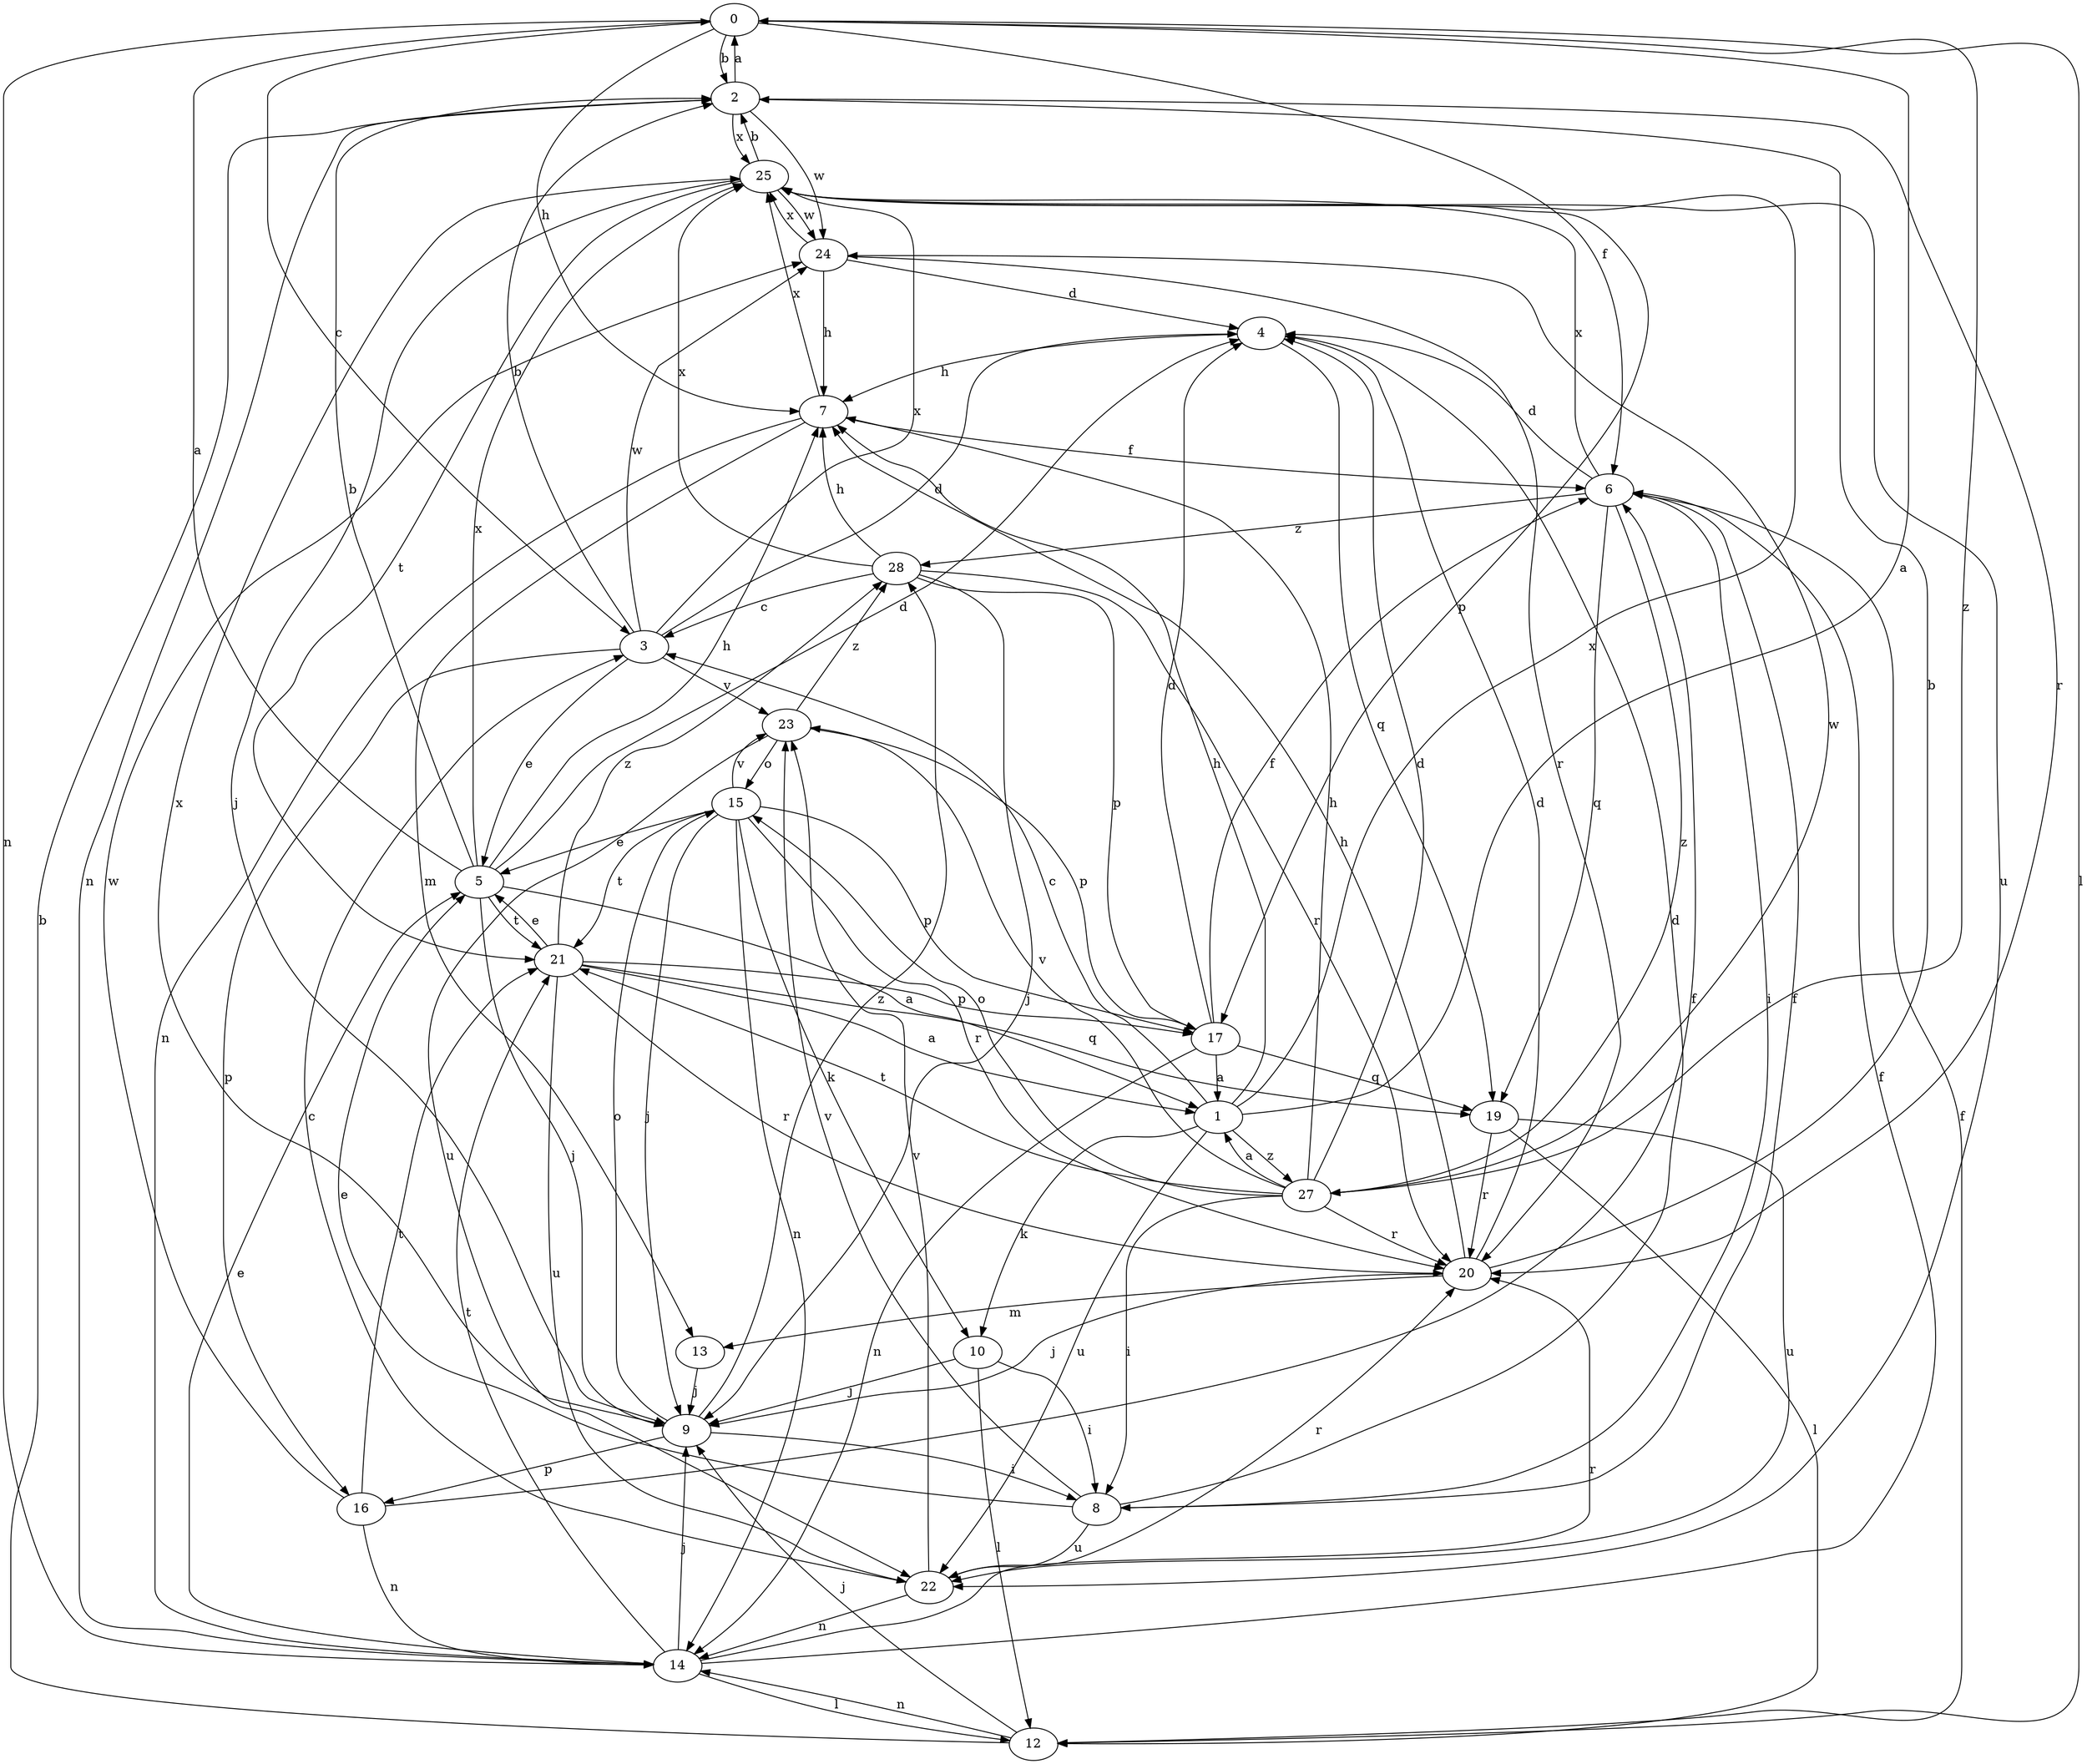 strict digraph  {
0;
1;
2;
3;
4;
5;
6;
7;
8;
9;
10;
12;
13;
14;
15;
16;
17;
19;
20;
21;
22;
23;
24;
25;
27;
28;
0 -> 2  [label=b];
0 -> 3  [label=c];
0 -> 6  [label=f];
0 -> 7  [label=h];
0 -> 12  [label=l];
0 -> 14  [label=n];
0 -> 27  [label=z];
1 -> 0  [label=a];
1 -> 3  [label=c];
1 -> 7  [label=h];
1 -> 10  [label=k];
1 -> 22  [label=u];
1 -> 25  [label=x];
1 -> 27  [label=z];
2 -> 0  [label=a];
2 -> 14  [label=n];
2 -> 20  [label=r];
2 -> 24  [label=w];
2 -> 25  [label=x];
3 -> 2  [label=b];
3 -> 4  [label=d];
3 -> 5  [label=e];
3 -> 16  [label=p];
3 -> 23  [label=v];
3 -> 24  [label=w];
3 -> 25  [label=x];
4 -> 7  [label=h];
4 -> 19  [label=q];
5 -> 0  [label=a];
5 -> 1  [label=a];
5 -> 2  [label=b];
5 -> 4  [label=d];
5 -> 7  [label=h];
5 -> 9  [label=j];
5 -> 21  [label=t];
5 -> 25  [label=x];
6 -> 4  [label=d];
6 -> 8  [label=i];
6 -> 19  [label=q];
6 -> 25  [label=x];
6 -> 27  [label=z];
6 -> 28  [label=z];
7 -> 6  [label=f];
7 -> 13  [label=m];
7 -> 14  [label=n];
7 -> 25  [label=x];
8 -> 4  [label=d];
8 -> 5  [label=e];
8 -> 6  [label=f];
8 -> 22  [label=u];
8 -> 23  [label=v];
9 -> 8  [label=i];
9 -> 15  [label=o];
9 -> 16  [label=p];
9 -> 25  [label=x];
9 -> 28  [label=z];
10 -> 8  [label=i];
10 -> 9  [label=j];
10 -> 12  [label=l];
12 -> 2  [label=b];
12 -> 6  [label=f];
12 -> 9  [label=j];
12 -> 14  [label=n];
13 -> 9  [label=j];
14 -> 5  [label=e];
14 -> 6  [label=f];
14 -> 9  [label=j];
14 -> 12  [label=l];
14 -> 20  [label=r];
14 -> 21  [label=t];
15 -> 5  [label=e];
15 -> 9  [label=j];
15 -> 10  [label=k];
15 -> 14  [label=n];
15 -> 17  [label=p];
15 -> 20  [label=r];
15 -> 21  [label=t];
15 -> 23  [label=v];
16 -> 6  [label=f];
16 -> 14  [label=n];
16 -> 21  [label=t];
16 -> 24  [label=w];
17 -> 1  [label=a];
17 -> 4  [label=d];
17 -> 6  [label=f];
17 -> 14  [label=n];
17 -> 19  [label=q];
19 -> 12  [label=l];
19 -> 20  [label=r];
19 -> 22  [label=u];
20 -> 2  [label=b];
20 -> 4  [label=d];
20 -> 7  [label=h];
20 -> 9  [label=j];
20 -> 13  [label=m];
21 -> 1  [label=a];
21 -> 5  [label=e];
21 -> 17  [label=p];
21 -> 19  [label=q];
21 -> 20  [label=r];
21 -> 22  [label=u];
21 -> 28  [label=z];
22 -> 3  [label=c];
22 -> 14  [label=n];
22 -> 20  [label=r];
22 -> 23  [label=v];
23 -> 15  [label=o];
23 -> 17  [label=p];
23 -> 22  [label=u];
23 -> 28  [label=z];
24 -> 4  [label=d];
24 -> 7  [label=h];
24 -> 20  [label=r];
24 -> 25  [label=x];
25 -> 2  [label=b];
25 -> 9  [label=j];
25 -> 17  [label=p];
25 -> 21  [label=t];
25 -> 22  [label=u];
25 -> 24  [label=w];
27 -> 1  [label=a];
27 -> 4  [label=d];
27 -> 7  [label=h];
27 -> 8  [label=i];
27 -> 15  [label=o];
27 -> 20  [label=r];
27 -> 21  [label=t];
27 -> 23  [label=v];
27 -> 24  [label=w];
28 -> 3  [label=c];
28 -> 7  [label=h];
28 -> 9  [label=j];
28 -> 17  [label=p];
28 -> 20  [label=r];
28 -> 25  [label=x];
}
